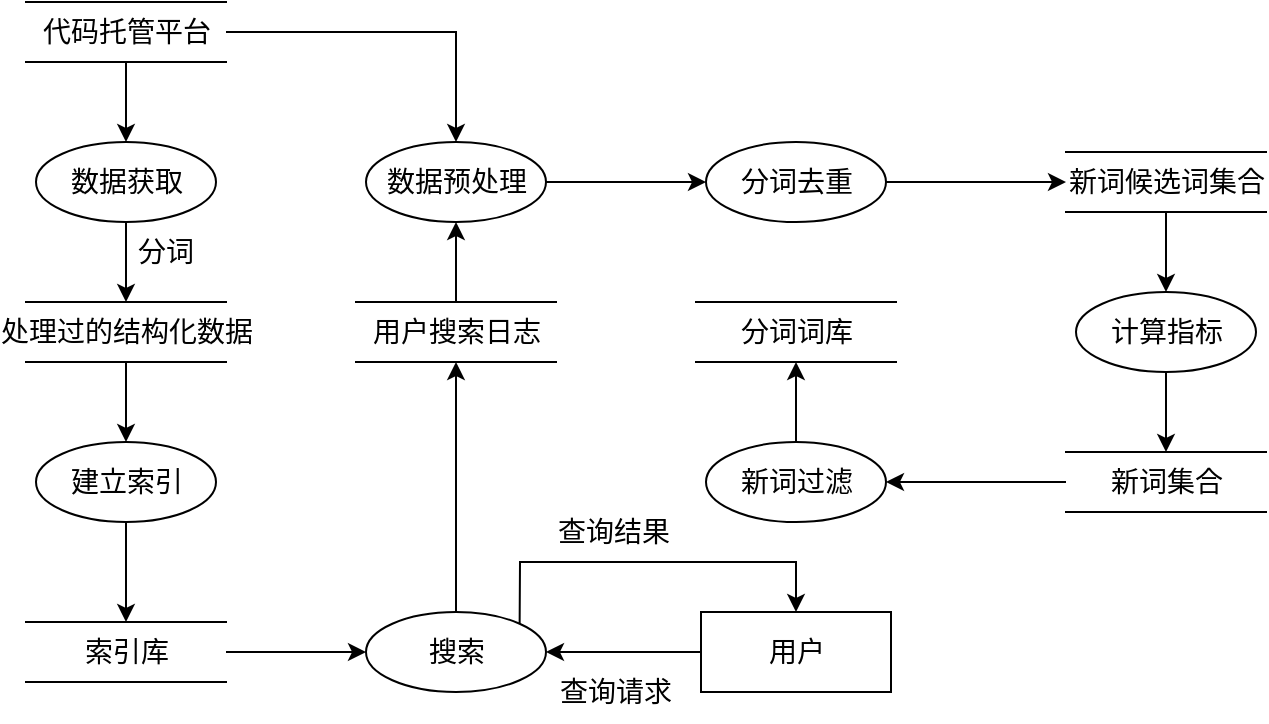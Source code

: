 <mxfile version="20.3.0" type="github">
  <diagram id="qqv-_MiNMEPouD1MokRE" name="第 1 页">
    <mxGraphModel dx="850" dy="500" grid="1" gridSize="10" guides="1" tooltips="1" connect="1" arrows="1" fold="1" page="1" pageScale="1" pageWidth="827" pageHeight="1169" math="0" shadow="0">
      <root>
        <mxCell id="0" />
        <mxCell id="1" parent="0" />
        <mxCell id="NMtHYim2oVp211Jrsxey-18" value="" style="edgeStyle=orthogonalEdgeStyle;rounded=0;orthogonalLoop=1;jettySize=auto;html=1;fontSize=14;" edge="1" parent="1" source="NMtHYim2oVp211Jrsxey-1" target="NMtHYim2oVp211Jrsxey-2">
          <mxGeometry relative="1" as="geometry" />
        </mxCell>
        <mxCell id="NMtHYim2oVp211Jrsxey-1" value="代码托管平台" style="html=1;dashed=0;whitespace=wrap;shape=partialRectangle;right=0;left=0;fontSize=14;" vertex="1" parent="1">
          <mxGeometry x="150" y="120" width="100" height="30" as="geometry" />
        </mxCell>
        <mxCell id="NMtHYim2oVp211Jrsxey-2" value="数据获取" style="shape=ellipse;html=1;dashed=0;whitespace=wrap;perimeter=ellipsePerimeter;fontSize=14;" vertex="1" parent="1">
          <mxGeometry x="155" y="190" width="90" height="40" as="geometry" />
        </mxCell>
        <mxCell id="NMtHYim2oVp211Jrsxey-21" value="" style="edgeStyle=orthogonalEdgeStyle;rounded=0;orthogonalLoop=1;jettySize=auto;html=1;fontSize=14;" edge="1" parent="1" source="NMtHYim2oVp211Jrsxey-3" target="NMtHYim2oVp211Jrsxey-4">
          <mxGeometry relative="1" as="geometry" />
        </mxCell>
        <mxCell id="NMtHYim2oVp211Jrsxey-3" value="处理过的结构化数据" style="html=1;dashed=0;whitespace=wrap;shape=partialRectangle;right=0;left=0;fontSize=14;" vertex="1" parent="1">
          <mxGeometry x="150" y="270" width="100" height="30" as="geometry" />
        </mxCell>
        <mxCell id="NMtHYim2oVp211Jrsxey-22" value="" style="edgeStyle=orthogonalEdgeStyle;rounded=0;orthogonalLoop=1;jettySize=auto;html=1;fontSize=14;" edge="1" parent="1" source="NMtHYim2oVp211Jrsxey-4" target="NMtHYim2oVp211Jrsxey-5">
          <mxGeometry relative="1" as="geometry" />
        </mxCell>
        <mxCell id="NMtHYim2oVp211Jrsxey-4" value="建立索引" style="shape=ellipse;html=1;dashed=0;whitespace=wrap;perimeter=ellipsePerimeter;fontSize=14;" vertex="1" parent="1">
          <mxGeometry x="155" y="340" width="90" height="40" as="geometry" />
        </mxCell>
        <mxCell id="NMtHYim2oVp211Jrsxey-23" value="" style="edgeStyle=orthogonalEdgeStyle;rounded=0;orthogonalLoop=1;jettySize=auto;html=1;fontSize=14;" edge="1" parent="1" source="NMtHYim2oVp211Jrsxey-5" target="NMtHYim2oVp211Jrsxey-6">
          <mxGeometry relative="1" as="geometry" />
        </mxCell>
        <mxCell id="NMtHYim2oVp211Jrsxey-5" value="索引库" style="html=1;dashed=0;whitespace=wrap;shape=partialRectangle;right=0;left=0;fontSize=14;" vertex="1" parent="1">
          <mxGeometry x="150" y="430" width="100" height="30" as="geometry" />
        </mxCell>
        <mxCell id="NMtHYim2oVp211Jrsxey-6" value="搜索" style="shape=ellipse;html=1;dashed=0;whitespace=wrap;perimeter=ellipsePerimeter;fontSize=14;" vertex="1" parent="1">
          <mxGeometry x="320" y="425" width="90" height="40" as="geometry" />
        </mxCell>
        <mxCell id="NMtHYim2oVp211Jrsxey-25" value="" style="edgeStyle=orthogonalEdgeStyle;rounded=0;orthogonalLoop=1;jettySize=auto;html=1;fontSize=14;" edge="1" parent="1" source="NMtHYim2oVp211Jrsxey-7" target="NMtHYim2oVp211Jrsxey-8">
          <mxGeometry relative="1" as="geometry" />
        </mxCell>
        <mxCell id="NMtHYim2oVp211Jrsxey-7" value="用户搜索日志" style="html=1;dashed=0;whitespace=wrap;shape=partialRectangle;right=0;left=0;fontSize=14;" vertex="1" parent="1">
          <mxGeometry x="315" y="270" width="100" height="30" as="geometry" />
        </mxCell>
        <mxCell id="NMtHYim2oVp211Jrsxey-27" value="" style="edgeStyle=orthogonalEdgeStyle;rounded=0;orthogonalLoop=1;jettySize=auto;html=1;fontSize=14;" edge="1" parent="1" source="NMtHYim2oVp211Jrsxey-8" target="NMtHYim2oVp211Jrsxey-9">
          <mxGeometry relative="1" as="geometry" />
        </mxCell>
        <mxCell id="NMtHYim2oVp211Jrsxey-8" value="数据预处理" style="shape=ellipse;html=1;dashed=0;whitespace=wrap;perimeter=ellipsePerimeter;fontSize=14;" vertex="1" parent="1">
          <mxGeometry x="320" y="190" width="90" height="40" as="geometry" />
        </mxCell>
        <mxCell id="NMtHYim2oVp211Jrsxey-28" value="" style="edgeStyle=orthogonalEdgeStyle;rounded=0;orthogonalLoop=1;jettySize=auto;html=1;fontSize=14;" edge="1" parent="1" source="NMtHYim2oVp211Jrsxey-9" target="NMtHYim2oVp211Jrsxey-12">
          <mxGeometry relative="1" as="geometry" />
        </mxCell>
        <mxCell id="NMtHYim2oVp211Jrsxey-9" value="分词去重" style="shape=ellipse;html=1;dashed=0;whitespace=wrap;perimeter=ellipsePerimeter;fontSize=14;" vertex="1" parent="1">
          <mxGeometry x="490" y="190" width="90" height="40" as="geometry" />
        </mxCell>
        <mxCell id="NMtHYim2oVp211Jrsxey-10" value="分词词库" style="html=1;dashed=0;whitespace=wrap;shape=partialRectangle;right=0;left=0;fontSize=14;" vertex="1" parent="1">
          <mxGeometry x="485" y="270" width="100" height="30" as="geometry" />
        </mxCell>
        <mxCell id="NMtHYim2oVp211Jrsxey-29" value="" style="edgeStyle=orthogonalEdgeStyle;rounded=0;orthogonalLoop=1;jettySize=auto;html=1;fontSize=14;" edge="1" parent="1" source="NMtHYim2oVp211Jrsxey-12" target="NMtHYim2oVp211Jrsxey-13">
          <mxGeometry relative="1" as="geometry" />
        </mxCell>
        <mxCell id="NMtHYim2oVp211Jrsxey-12" value="新词候选词集合" style="html=1;dashed=0;whitespace=wrap;shape=partialRectangle;right=0;left=0;fontSize=14;" vertex="1" parent="1">
          <mxGeometry x="670" y="195" width="100" height="30" as="geometry" />
        </mxCell>
        <mxCell id="NMtHYim2oVp211Jrsxey-30" value="" style="edgeStyle=orthogonalEdgeStyle;rounded=0;orthogonalLoop=1;jettySize=auto;html=1;fontSize=14;" edge="1" parent="1" source="NMtHYim2oVp211Jrsxey-13" target="NMtHYim2oVp211Jrsxey-15">
          <mxGeometry relative="1" as="geometry" />
        </mxCell>
        <mxCell id="NMtHYim2oVp211Jrsxey-13" value="计算指标" style="shape=ellipse;html=1;dashed=0;whitespace=wrap;perimeter=ellipsePerimeter;fontSize=14;" vertex="1" parent="1">
          <mxGeometry x="675" y="265" width="90" height="40" as="geometry" />
        </mxCell>
        <mxCell id="NMtHYim2oVp211Jrsxey-31" value="" style="edgeStyle=orthogonalEdgeStyle;rounded=0;orthogonalLoop=1;jettySize=auto;html=1;fontSize=14;" edge="1" parent="1" source="NMtHYim2oVp211Jrsxey-15" target="NMtHYim2oVp211Jrsxey-16">
          <mxGeometry relative="1" as="geometry" />
        </mxCell>
        <mxCell id="NMtHYim2oVp211Jrsxey-15" value="新词集合" style="html=1;dashed=0;whitespace=wrap;shape=partialRectangle;right=0;left=0;fontSize=14;" vertex="1" parent="1">
          <mxGeometry x="670" y="345" width="100" height="30" as="geometry" />
        </mxCell>
        <mxCell id="NMtHYim2oVp211Jrsxey-32" value="" style="edgeStyle=orthogonalEdgeStyle;rounded=0;orthogonalLoop=1;jettySize=auto;html=1;fontSize=14;" edge="1" parent="1" source="NMtHYim2oVp211Jrsxey-16" target="NMtHYim2oVp211Jrsxey-10">
          <mxGeometry relative="1" as="geometry" />
        </mxCell>
        <mxCell id="NMtHYim2oVp211Jrsxey-16" value="新词过滤" style="shape=ellipse;html=1;dashed=0;whitespace=wrap;perimeter=ellipsePerimeter;fontSize=14;" vertex="1" parent="1">
          <mxGeometry x="490" y="340" width="90" height="40" as="geometry" />
        </mxCell>
        <mxCell id="NMtHYim2oVp211Jrsxey-33" value="" style="edgeStyle=orthogonalEdgeStyle;rounded=0;orthogonalLoop=1;jettySize=auto;html=1;fontSize=14;" edge="1" parent="1" source="NMtHYim2oVp211Jrsxey-17" target="NMtHYim2oVp211Jrsxey-6">
          <mxGeometry relative="1" as="geometry" />
        </mxCell>
        <mxCell id="NMtHYim2oVp211Jrsxey-17" value="用户" style="html=1;dashed=0;whitespace=wrap;fontSize=14;" vertex="1" parent="1">
          <mxGeometry x="487.5" y="425" width="95" height="40" as="geometry" />
        </mxCell>
        <mxCell id="NMtHYim2oVp211Jrsxey-20" value="" style="endArrow=classic;html=1;rounded=0;exitX=0.5;exitY=1;exitDx=0;exitDy=0;entryX=0.5;entryY=0;entryDx=0;entryDy=0;fontSize=14;" edge="1" parent="1" source="NMtHYim2oVp211Jrsxey-2" target="NMtHYim2oVp211Jrsxey-3">
          <mxGeometry width="50" height="50" relative="1" as="geometry">
            <mxPoint x="390" y="280" as="sourcePoint" />
            <mxPoint x="440" y="230" as="targetPoint" />
          </mxGeometry>
        </mxCell>
        <mxCell id="NMtHYim2oVp211Jrsxey-24" value="" style="endArrow=classic;html=1;rounded=0;exitX=0.5;exitY=0;exitDx=0;exitDy=0;entryX=0.5;entryY=1;entryDx=0;entryDy=0;fontSize=14;" edge="1" parent="1" source="NMtHYim2oVp211Jrsxey-6" target="NMtHYim2oVp211Jrsxey-7">
          <mxGeometry width="50" height="50" relative="1" as="geometry">
            <mxPoint x="385" y="280" as="sourcePoint" />
            <mxPoint x="435" y="230" as="targetPoint" />
          </mxGeometry>
        </mxCell>
        <mxCell id="NMtHYim2oVp211Jrsxey-26" value="" style="endArrow=classic;html=1;rounded=0;exitX=1;exitY=0.5;exitDx=0;exitDy=0;entryX=0.5;entryY=0;entryDx=0;entryDy=0;fontSize=14;" edge="1" parent="1" source="NMtHYim2oVp211Jrsxey-1" target="NMtHYim2oVp211Jrsxey-8">
          <mxGeometry width="50" height="50" relative="1" as="geometry">
            <mxPoint x="390" y="280" as="sourcePoint" />
            <mxPoint x="440" y="230" as="targetPoint" />
            <Array as="points">
              <mxPoint x="365" y="135" />
            </Array>
          </mxGeometry>
        </mxCell>
        <mxCell id="NMtHYim2oVp211Jrsxey-34" value="" style="endArrow=classic;html=1;rounded=0;exitX=1;exitY=0;exitDx=0;exitDy=0;entryX=0.5;entryY=0;entryDx=0;entryDy=0;fontSize=14;" edge="1" parent="1" source="NMtHYim2oVp211Jrsxey-6" target="NMtHYim2oVp211Jrsxey-17">
          <mxGeometry width="50" height="50" relative="1" as="geometry">
            <mxPoint x="390" y="350" as="sourcePoint" />
            <mxPoint x="440" y="300" as="targetPoint" />
            <Array as="points">
              <mxPoint x="397" y="400" />
              <mxPoint x="535" y="400" />
            </Array>
          </mxGeometry>
        </mxCell>
        <mxCell id="NMtHYim2oVp211Jrsxey-35" value="分词" style="text;html=1;strokeColor=none;fillColor=none;align=center;verticalAlign=middle;whiteSpace=wrap;rounded=0;fontSize=14;" vertex="1" parent="1">
          <mxGeometry x="190" y="230" width="60" height="30" as="geometry" />
        </mxCell>
        <mxCell id="NMtHYim2oVp211Jrsxey-36" value="查询请求" style="text;html=1;strokeColor=none;fillColor=none;align=center;verticalAlign=middle;whiteSpace=wrap;rounded=0;fontSize=14;" vertex="1" parent="1">
          <mxGeometry x="415" y="450" width="60" height="30" as="geometry" />
        </mxCell>
        <mxCell id="NMtHYim2oVp211Jrsxey-37" value="查询结果" style="text;html=1;strokeColor=none;fillColor=none;align=center;verticalAlign=middle;whiteSpace=wrap;rounded=0;fontSize=14;" vertex="1" parent="1">
          <mxGeometry x="414" y="370" width="60" height="30" as="geometry" />
        </mxCell>
      </root>
    </mxGraphModel>
  </diagram>
</mxfile>
